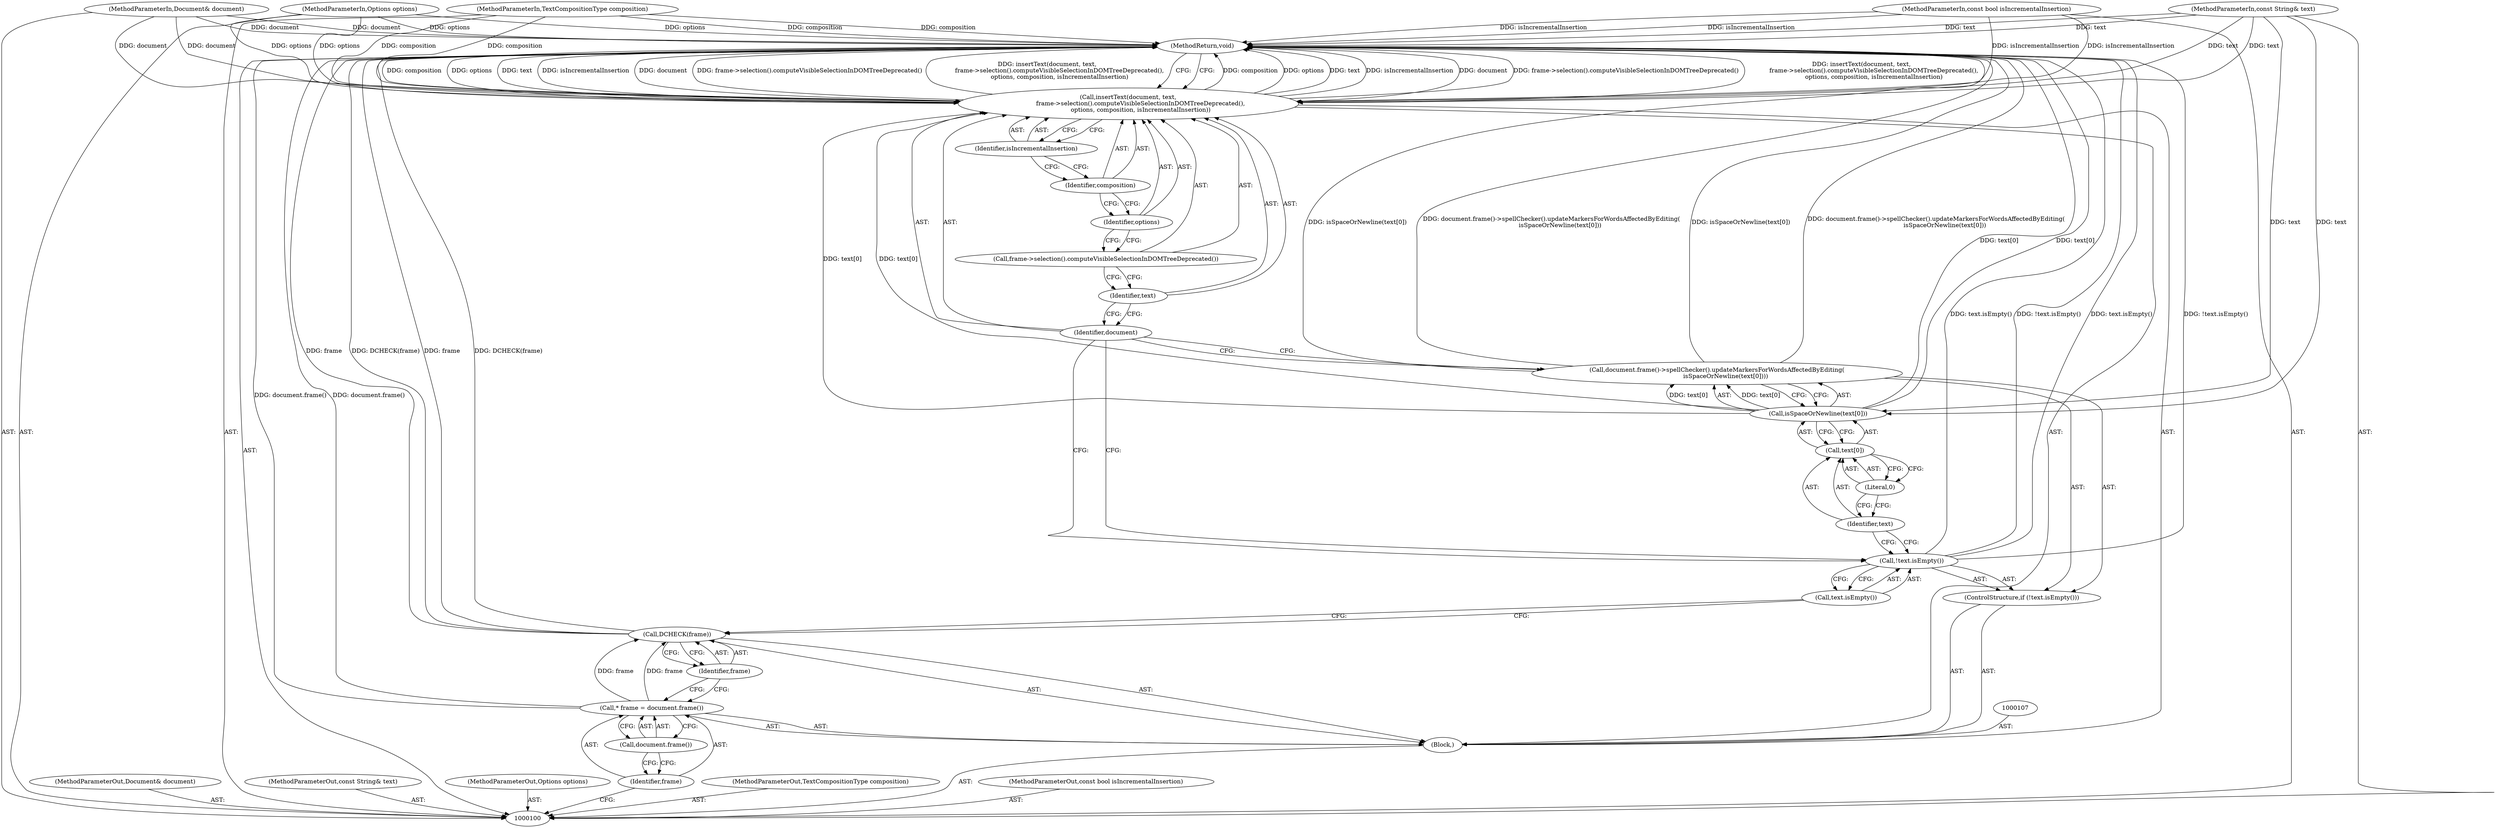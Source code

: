 digraph "1_Chrome_a69c7b5d863dacbb08bfaa04359e3bc0bb4470dc_0" {
"1000128" [label="(MethodReturn,void)"];
"1000101" [label="(MethodParameterIn,Document& document)"];
"1000182" [label="(MethodParameterOut,Document& document)"];
"1000116" [label="(Call,document.frame()->spellChecker().updateMarkersForWordsAffectedByEditing(\n         isSpaceOrNewline(text[0])))"];
"1000118" [label="(Call,text[0])"];
"1000119" [label="(Identifier,text)"];
"1000120" [label="(Literal,0)"];
"1000117" [label="(Call,isSpaceOrNewline(text[0]))"];
"1000122" [label="(Identifier,document)"];
"1000121" [label="(Call,insertText(document, text,\n             frame->selection().computeVisibleSelectionInDOMTreeDeprecated(),\n             options, composition, isIncrementalInsertion))"];
"1000123" [label="(Identifier,text)"];
"1000124" [label="(Call,frame->selection().computeVisibleSelectionInDOMTreeDeprecated())"];
"1000125" [label="(Identifier,options)"];
"1000126" [label="(Identifier,composition)"];
"1000127" [label="(Identifier,isIncrementalInsertion)"];
"1000102" [label="(MethodParameterIn,const String& text)"];
"1000183" [label="(MethodParameterOut,const String& text)"];
"1000103" [label="(MethodParameterIn,Options options)"];
"1000184" [label="(MethodParameterOut,Options options)"];
"1000104" [label="(MethodParameterIn,TextCompositionType composition)"];
"1000185" [label="(MethodParameterOut,TextCompositionType composition)"];
"1000105" [label="(MethodParameterIn,const bool isIncrementalInsertion)"];
"1000186" [label="(MethodParameterOut,const bool isIncrementalInsertion)"];
"1000106" [label="(Block,)"];
"1000108" [label="(Call,* frame = document.frame())"];
"1000109" [label="(Identifier,frame)"];
"1000110" [label="(Call,document.frame())"];
"1000111" [label="(Call,DCHECK(frame))"];
"1000112" [label="(Identifier,frame)"];
"1000113" [label="(ControlStructure,if (!text.isEmpty()))"];
"1000114" [label="(Call,!text.isEmpty())"];
"1000115" [label="(Call,text.isEmpty())"];
"1000128" -> "1000100"  [label="AST: "];
"1000128" -> "1000121"  [label="CFG: "];
"1000116" -> "1000128"  [label="DDG: isSpaceOrNewline(text[0])"];
"1000116" -> "1000128"  [label="DDG: document.frame()->spellChecker().updateMarkersForWordsAffectedByEditing(\n         isSpaceOrNewline(text[0]))"];
"1000121" -> "1000128"  [label="DDG: composition"];
"1000121" -> "1000128"  [label="DDG: options"];
"1000121" -> "1000128"  [label="DDG: text"];
"1000121" -> "1000128"  [label="DDG: isIncrementalInsertion"];
"1000121" -> "1000128"  [label="DDG: document"];
"1000121" -> "1000128"  [label="DDG: frame->selection().computeVisibleSelectionInDOMTreeDeprecated()"];
"1000121" -> "1000128"  [label="DDG: insertText(document, text,\n             frame->selection().computeVisibleSelectionInDOMTreeDeprecated(),\n             options, composition, isIncrementalInsertion)"];
"1000104" -> "1000128"  [label="DDG: composition"];
"1000105" -> "1000128"  [label="DDG: isIncrementalInsertion"];
"1000114" -> "1000128"  [label="DDG: !text.isEmpty()"];
"1000114" -> "1000128"  [label="DDG: text.isEmpty()"];
"1000103" -> "1000128"  [label="DDG: options"];
"1000117" -> "1000128"  [label="DDG: text[0]"];
"1000102" -> "1000128"  [label="DDG: text"];
"1000111" -> "1000128"  [label="DDG: frame"];
"1000111" -> "1000128"  [label="DDG: DCHECK(frame)"];
"1000101" -> "1000128"  [label="DDG: document"];
"1000108" -> "1000128"  [label="DDG: document.frame()"];
"1000101" -> "1000100"  [label="AST: "];
"1000101" -> "1000128"  [label="DDG: document"];
"1000101" -> "1000121"  [label="DDG: document"];
"1000182" -> "1000100"  [label="AST: "];
"1000116" -> "1000113"  [label="AST: "];
"1000116" -> "1000117"  [label="CFG: "];
"1000117" -> "1000116"  [label="AST: "];
"1000122" -> "1000116"  [label="CFG: "];
"1000116" -> "1000128"  [label="DDG: isSpaceOrNewline(text[0])"];
"1000116" -> "1000128"  [label="DDG: document.frame()->spellChecker().updateMarkersForWordsAffectedByEditing(\n         isSpaceOrNewline(text[0]))"];
"1000117" -> "1000116"  [label="DDG: text[0]"];
"1000118" -> "1000117"  [label="AST: "];
"1000118" -> "1000120"  [label="CFG: "];
"1000119" -> "1000118"  [label="AST: "];
"1000120" -> "1000118"  [label="AST: "];
"1000117" -> "1000118"  [label="CFG: "];
"1000119" -> "1000118"  [label="AST: "];
"1000119" -> "1000114"  [label="CFG: "];
"1000120" -> "1000119"  [label="CFG: "];
"1000120" -> "1000118"  [label="AST: "];
"1000120" -> "1000119"  [label="CFG: "];
"1000118" -> "1000120"  [label="CFG: "];
"1000117" -> "1000116"  [label="AST: "];
"1000117" -> "1000118"  [label="CFG: "];
"1000118" -> "1000117"  [label="AST: "];
"1000116" -> "1000117"  [label="CFG: "];
"1000117" -> "1000128"  [label="DDG: text[0]"];
"1000117" -> "1000116"  [label="DDG: text[0]"];
"1000102" -> "1000117"  [label="DDG: text"];
"1000117" -> "1000121"  [label="DDG: text[0]"];
"1000122" -> "1000121"  [label="AST: "];
"1000122" -> "1000116"  [label="CFG: "];
"1000122" -> "1000114"  [label="CFG: "];
"1000123" -> "1000122"  [label="CFG: "];
"1000121" -> "1000106"  [label="AST: "];
"1000121" -> "1000127"  [label="CFG: "];
"1000122" -> "1000121"  [label="AST: "];
"1000123" -> "1000121"  [label="AST: "];
"1000124" -> "1000121"  [label="AST: "];
"1000125" -> "1000121"  [label="AST: "];
"1000126" -> "1000121"  [label="AST: "];
"1000127" -> "1000121"  [label="AST: "];
"1000128" -> "1000121"  [label="CFG: "];
"1000121" -> "1000128"  [label="DDG: composition"];
"1000121" -> "1000128"  [label="DDG: options"];
"1000121" -> "1000128"  [label="DDG: text"];
"1000121" -> "1000128"  [label="DDG: isIncrementalInsertion"];
"1000121" -> "1000128"  [label="DDG: document"];
"1000121" -> "1000128"  [label="DDG: frame->selection().computeVisibleSelectionInDOMTreeDeprecated()"];
"1000121" -> "1000128"  [label="DDG: insertText(document, text,\n             frame->selection().computeVisibleSelectionInDOMTreeDeprecated(),\n             options, composition, isIncrementalInsertion)"];
"1000101" -> "1000121"  [label="DDG: document"];
"1000117" -> "1000121"  [label="DDG: text[0]"];
"1000102" -> "1000121"  [label="DDG: text"];
"1000103" -> "1000121"  [label="DDG: options"];
"1000104" -> "1000121"  [label="DDG: composition"];
"1000105" -> "1000121"  [label="DDG: isIncrementalInsertion"];
"1000123" -> "1000121"  [label="AST: "];
"1000123" -> "1000122"  [label="CFG: "];
"1000124" -> "1000123"  [label="CFG: "];
"1000124" -> "1000121"  [label="AST: "];
"1000124" -> "1000123"  [label="CFG: "];
"1000125" -> "1000124"  [label="CFG: "];
"1000125" -> "1000121"  [label="AST: "];
"1000125" -> "1000124"  [label="CFG: "];
"1000126" -> "1000125"  [label="CFG: "];
"1000126" -> "1000121"  [label="AST: "];
"1000126" -> "1000125"  [label="CFG: "];
"1000127" -> "1000126"  [label="CFG: "];
"1000127" -> "1000121"  [label="AST: "];
"1000127" -> "1000126"  [label="CFG: "];
"1000121" -> "1000127"  [label="CFG: "];
"1000102" -> "1000100"  [label="AST: "];
"1000102" -> "1000128"  [label="DDG: text"];
"1000102" -> "1000117"  [label="DDG: text"];
"1000102" -> "1000121"  [label="DDG: text"];
"1000183" -> "1000100"  [label="AST: "];
"1000103" -> "1000100"  [label="AST: "];
"1000103" -> "1000128"  [label="DDG: options"];
"1000103" -> "1000121"  [label="DDG: options"];
"1000184" -> "1000100"  [label="AST: "];
"1000104" -> "1000100"  [label="AST: "];
"1000104" -> "1000128"  [label="DDG: composition"];
"1000104" -> "1000121"  [label="DDG: composition"];
"1000185" -> "1000100"  [label="AST: "];
"1000105" -> "1000100"  [label="AST: "];
"1000105" -> "1000128"  [label="DDG: isIncrementalInsertion"];
"1000105" -> "1000121"  [label="DDG: isIncrementalInsertion"];
"1000186" -> "1000100"  [label="AST: "];
"1000106" -> "1000100"  [label="AST: "];
"1000107" -> "1000106"  [label="AST: "];
"1000108" -> "1000106"  [label="AST: "];
"1000111" -> "1000106"  [label="AST: "];
"1000113" -> "1000106"  [label="AST: "];
"1000121" -> "1000106"  [label="AST: "];
"1000108" -> "1000106"  [label="AST: "];
"1000108" -> "1000110"  [label="CFG: "];
"1000109" -> "1000108"  [label="AST: "];
"1000110" -> "1000108"  [label="AST: "];
"1000112" -> "1000108"  [label="CFG: "];
"1000108" -> "1000128"  [label="DDG: document.frame()"];
"1000108" -> "1000111"  [label="DDG: frame"];
"1000109" -> "1000108"  [label="AST: "];
"1000109" -> "1000100"  [label="CFG: "];
"1000110" -> "1000109"  [label="CFG: "];
"1000110" -> "1000108"  [label="AST: "];
"1000110" -> "1000109"  [label="CFG: "];
"1000108" -> "1000110"  [label="CFG: "];
"1000111" -> "1000106"  [label="AST: "];
"1000111" -> "1000112"  [label="CFG: "];
"1000112" -> "1000111"  [label="AST: "];
"1000115" -> "1000111"  [label="CFG: "];
"1000111" -> "1000128"  [label="DDG: frame"];
"1000111" -> "1000128"  [label="DDG: DCHECK(frame)"];
"1000108" -> "1000111"  [label="DDG: frame"];
"1000112" -> "1000111"  [label="AST: "];
"1000112" -> "1000108"  [label="CFG: "];
"1000111" -> "1000112"  [label="CFG: "];
"1000113" -> "1000106"  [label="AST: "];
"1000114" -> "1000113"  [label="AST: "];
"1000116" -> "1000113"  [label="AST: "];
"1000114" -> "1000113"  [label="AST: "];
"1000114" -> "1000115"  [label="CFG: "];
"1000115" -> "1000114"  [label="AST: "];
"1000119" -> "1000114"  [label="CFG: "];
"1000122" -> "1000114"  [label="CFG: "];
"1000114" -> "1000128"  [label="DDG: !text.isEmpty()"];
"1000114" -> "1000128"  [label="DDG: text.isEmpty()"];
"1000115" -> "1000114"  [label="AST: "];
"1000115" -> "1000111"  [label="CFG: "];
"1000114" -> "1000115"  [label="CFG: "];
}
